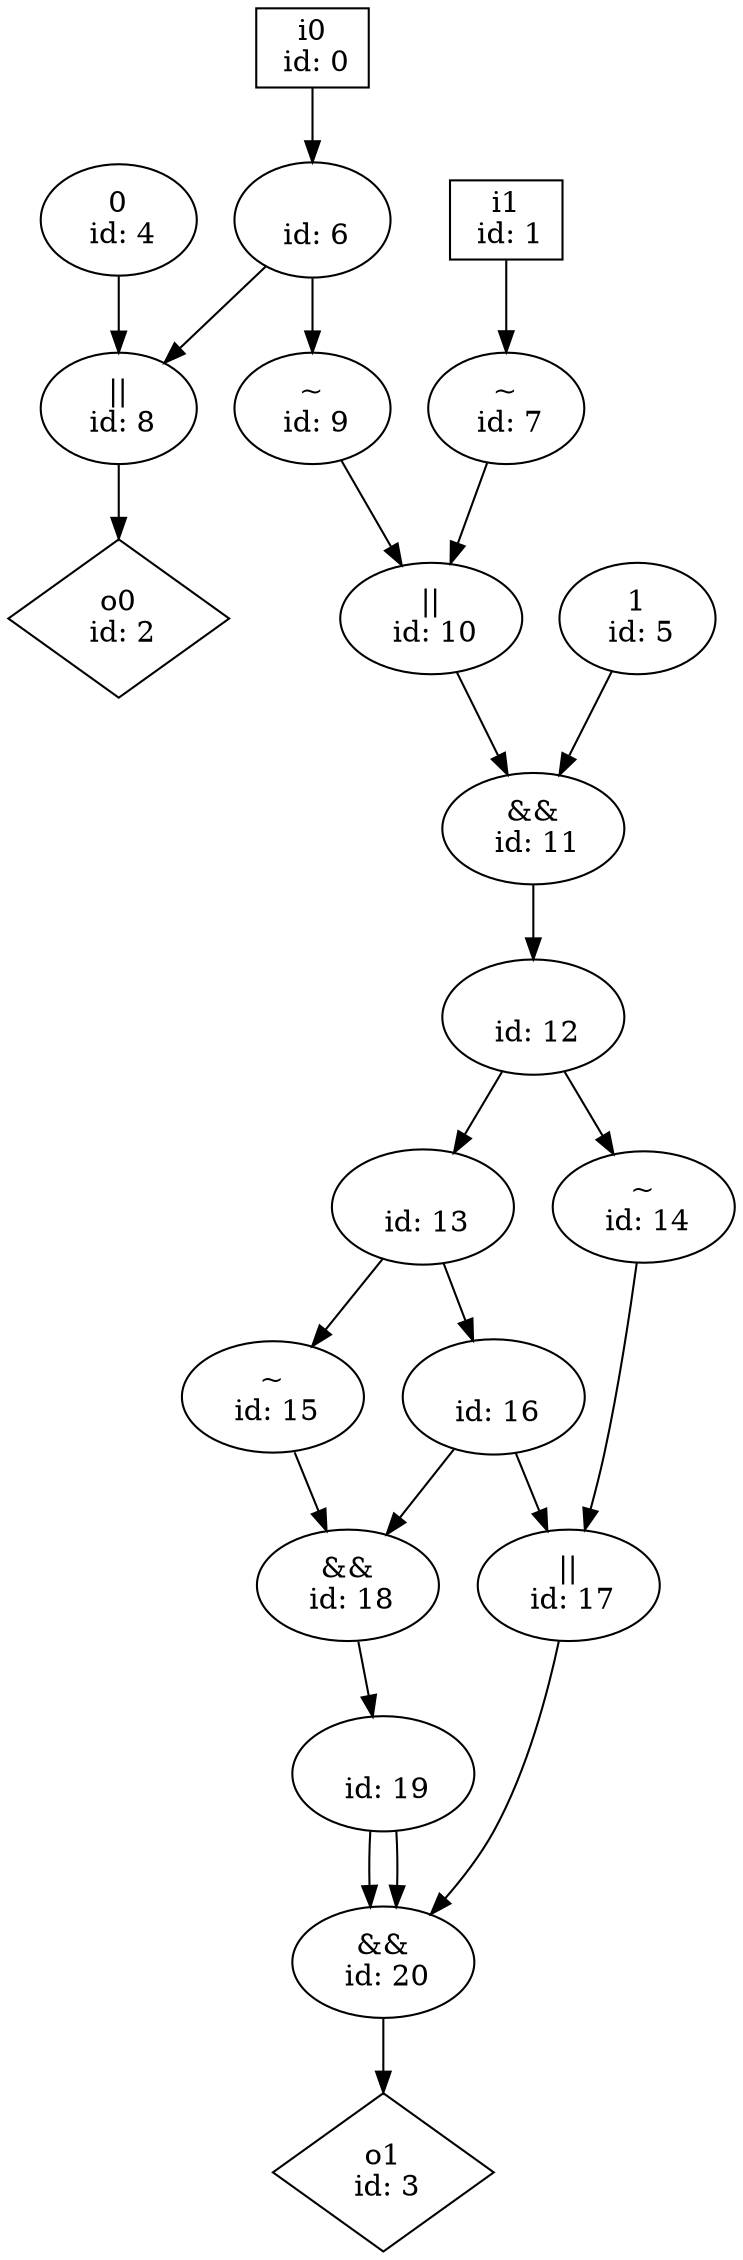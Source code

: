 digraph G {
n0 [label="i0\n id: 0",shape="box"];
n1 [label="i1\n id: 1",shape="box"];
n2 [label="o0\n id: 2",shape="diamond"];
n3 [label="o1\n id: 3",shape="diamond"];
n4 [label="0\n id: 4"];
n5 [label="1\n id: 5"];
n6 [label="\n id: 6"];
n7 [label="~\n id: 7"];
n8 [label="||\n id: 8"];
n9 [label="~\n id: 9"];
n10 [label="||\n id: 10"];
n11 [label="&&\n id: 11"];
n12 [label="\n id: 12"];
n13 [label="\n id: 13"];
n14 [label="~\n id: 14"];
n15 [label="~\n id: 15"];
n16 [label="\n id: 16"];
n17 [label="||\n id: 17"];
n18 [label="&&\n id: 18"];
n19 [label="\n id: 19"];
n20 [label="&&\n id: 20"];
n0 -> n6
n1 -> n7
n4 -> n8
n5 -> n11
n6 -> n8
n6 -> n9
n7 -> n10
n8 -> n2
n9 -> n10
n10 -> n11
n11 -> n12
n12 -> n13
n12 -> n14
n13 -> n15
n13 -> n16
n14 -> n17
n15 -> n18
n16 -> n18
n16 -> n17
n17 -> n20
n18 -> n19
n19 -> n20
n19 -> n20
n20 -> n3
}